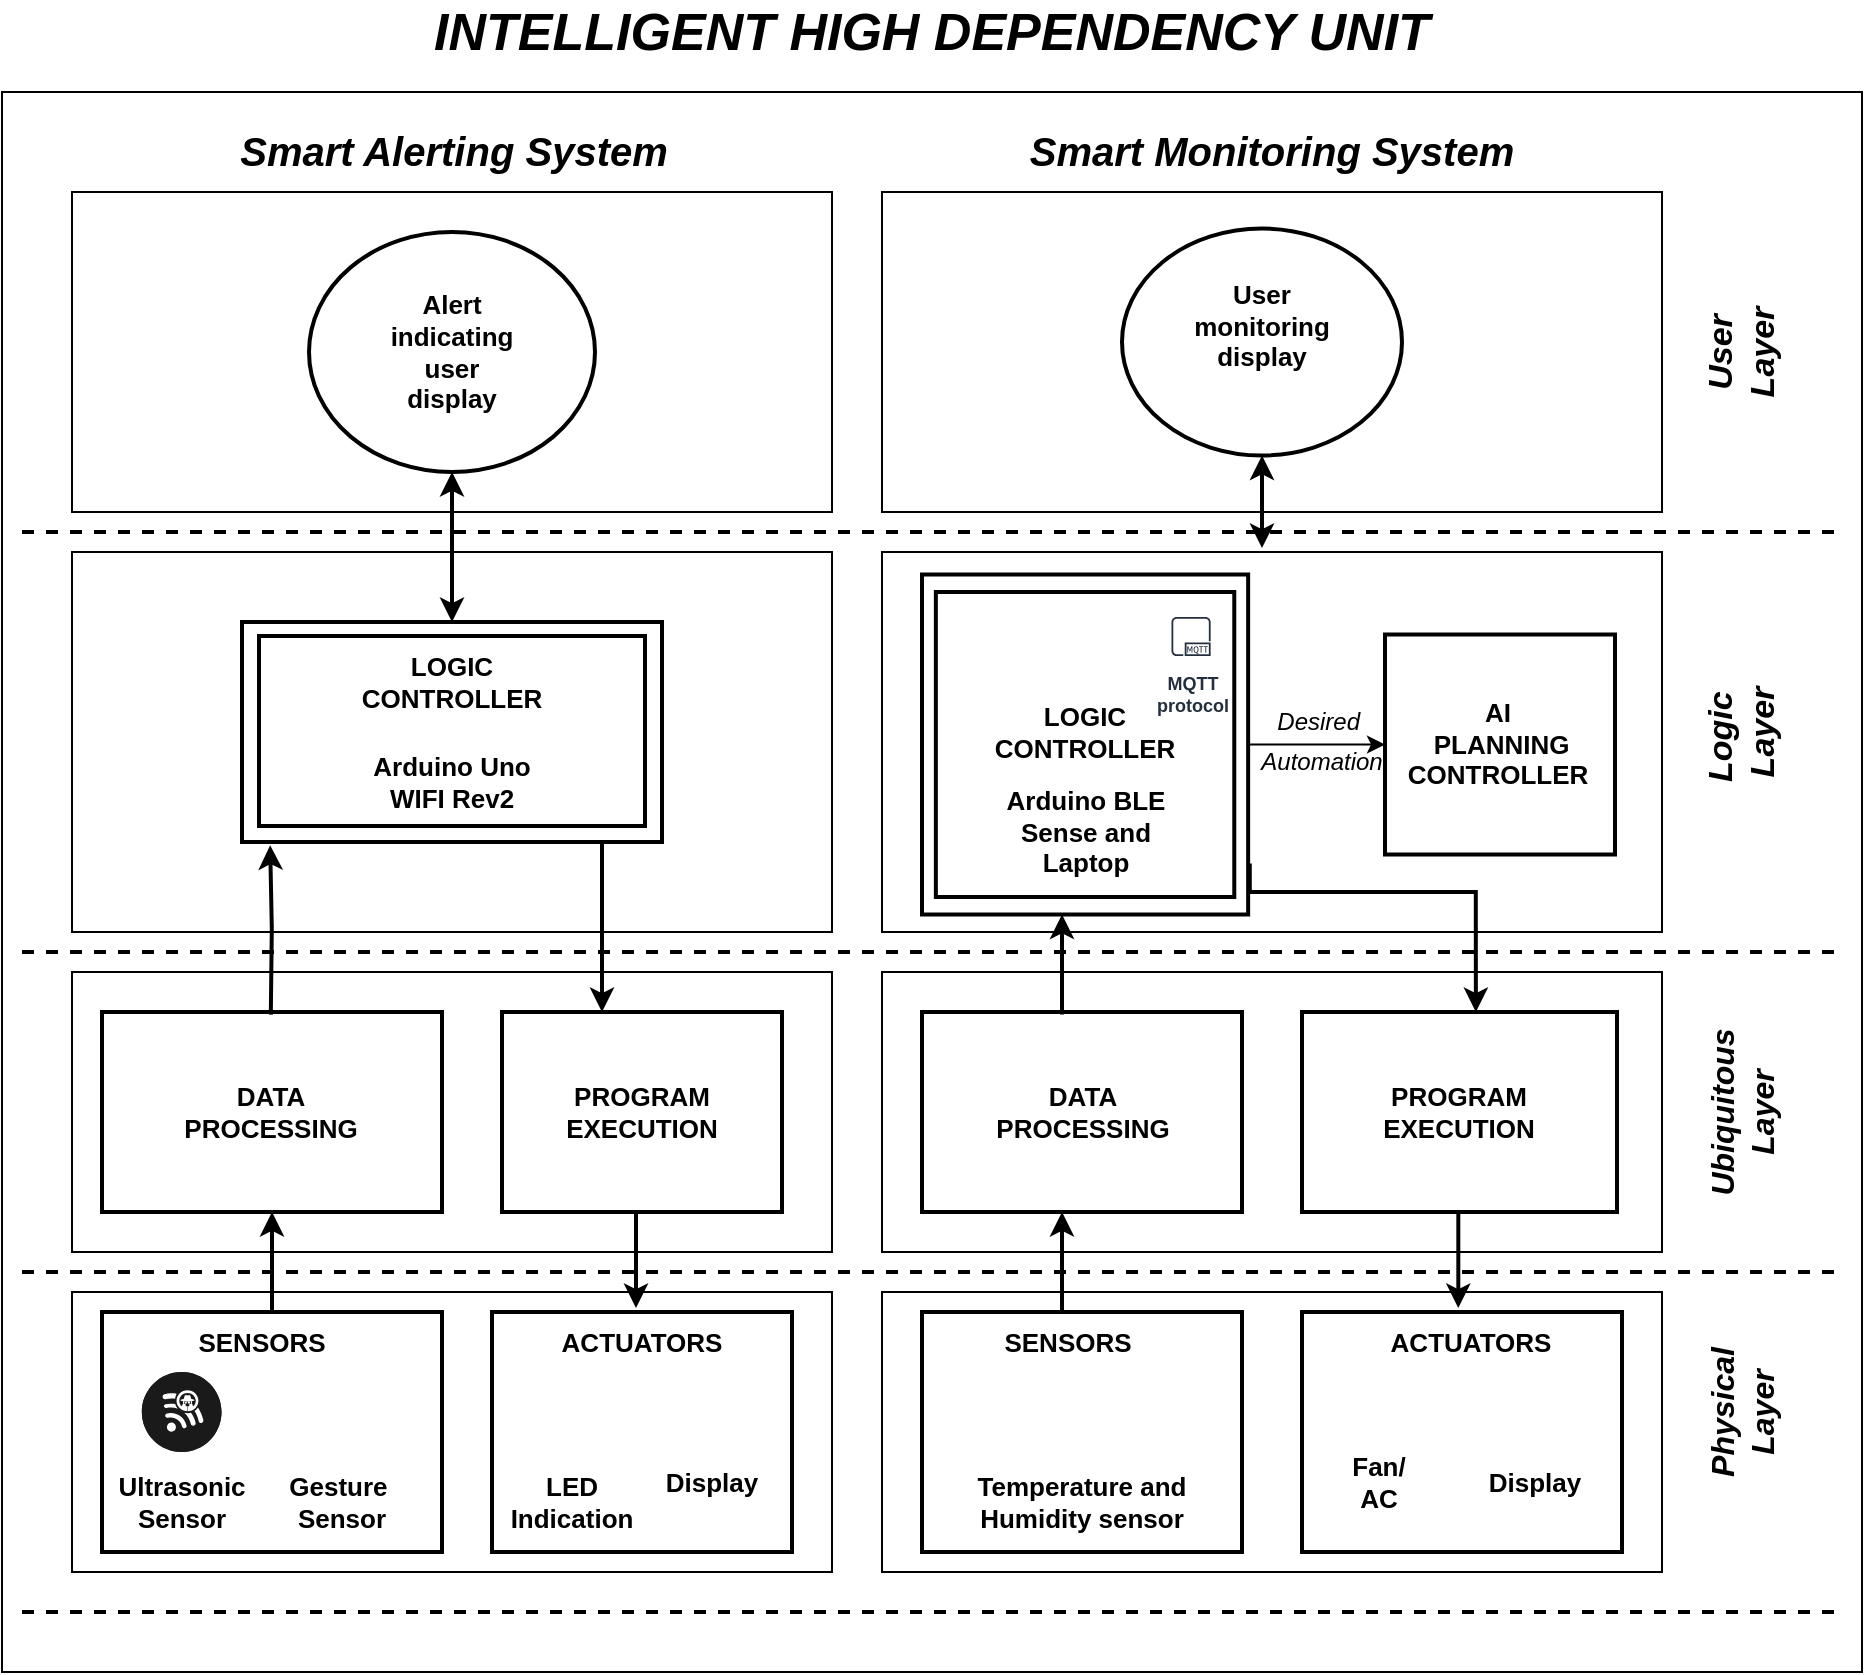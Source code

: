 <mxfile version="14.6.12" type="device"><diagram id="TDn6u3CqOv_SpoJ7cF0a" name="Page-1"><mxGraphModel dx="868" dy="450" grid="1" gridSize="10" guides="1" tooltips="1" connect="1" arrows="1" fold="1" page="1" pageScale="1" pageWidth="2339" pageHeight="3300" math="0" shadow="0"><root><mxCell id="0"/><mxCell id="1" parent="0"/><mxCell id="o5J26UFPdLHg24x6c87d-67" value="" style="rounded=0;whiteSpace=wrap;html=1;fontSize=17;strokeWidth=1;" parent="1" vertex="1"><mxGeometry x="60" y="230" width="930" height="790" as="geometry"/></mxCell><mxCell id="o5J26UFPdLHg24x6c87d-31" value="" style="rounded=0;whiteSpace=wrap;html=1;fontSize=11;strokeWidth=1;" parent="1" vertex="1"><mxGeometry x="95" y="280" width="380" height="160" as="geometry"/></mxCell><mxCell id="3u73HV85L4IYp6hgZmKh-199" value="" style="group" parent="1" vertex="1" connectable="0"><mxGeometry x="720" y="840" width="170" height="130" as="geometry"/></mxCell><mxCell id="o5J26UFPdLHg24x6c87d-45" value="" style="rounded=0;whiteSpace=wrap;html=1;fontSize=11;strokeWidth=1;" parent="3u73HV85L4IYp6hgZmKh-199" vertex="1"><mxGeometry x="-220" y="-10" width="390" height="140" as="geometry"/></mxCell><mxCell id="3u73HV85L4IYp6hgZmKh-200" value="" style="rounded=0;whiteSpace=wrap;html=1;strokeWidth=2;" parent="3u73HV85L4IYp6hgZmKh-199" vertex="1"><mxGeometry x="-10" width="160" height="120" as="geometry"/></mxCell><mxCell id="3u73HV85L4IYp6hgZmKh-201" value="&lt;span style=&quot;font-size: 13px;&quot;&gt;ACTUATORS&lt;/span&gt;" style="text;html=1;strokeColor=none;fillColor=none;align=center;verticalAlign=middle;whiteSpace=wrap;rounded=0;fontSize=13;fontStyle=1" parent="3u73HV85L4IYp6hgZmKh-199" vertex="1"><mxGeometry x="27.891" y="10" width="92.969" height="10" as="geometry"/></mxCell><mxCell id="3u73HV85L4IYp6hgZmKh-203" value="" style="shape=image;html=1;verticalAlign=top;verticalLabelPosition=bottom;labelBackgroundColor=#ffffff;imageAspect=0;aspect=fixed;image=https://cdn1.iconfinder.com/data/icons/essentials-pack/96/computer_screen_display_monitor_desktop-128.png;fontSize=13;fontColor=#1A1A1A;strokeWidth=7;fillColor=#1A1A1A;" parent="3u73HV85L4IYp6hgZmKh-199" vertex="1"><mxGeometry x="88.32" y="35" width="28.924" height="28.924" as="geometry"/></mxCell><mxCell id="3u73HV85L4IYp6hgZmKh-204" value="&lt;b style=&quot;font-size: 13px&quot;&gt;Fan/ AC&lt;/b&gt;" style="text;html=1;strokeColor=none;fillColor=none;align=center;verticalAlign=middle;whiteSpace=wrap;rounded=0;fontSize=13;fontStyle=0" parent="3u73HV85L4IYp6hgZmKh-199" vertex="1"><mxGeometry x="10" y="80" width="37.19" height="10" as="geometry"/></mxCell><mxCell id="3u73HV85L4IYp6hgZmKh-205" value="&lt;b style=&quot;font-size: 13px&quot;&gt;Display&lt;/b&gt;" style="text;html=1;strokeColor=none;fillColor=none;align=center;verticalAlign=middle;whiteSpace=wrap;rounded=0;fontSize=13;fontStyle=0" parent="3u73HV85L4IYp6hgZmKh-199" vertex="1"><mxGeometry x="88.32" y="80" width="37.188" height="10" as="geometry"/></mxCell><mxCell id="o5J26UFPdLHg24x6c87d-1" value="" style="shape=image;html=1;verticalAlign=top;verticalLabelPosition=bottom;labelBackgroundColor=#ffffff;imageAspect=0;aspect=fixed;image=https://cdn3.iconfinder.com/data/icons/travelling-icon-set/800/fan-128.png" parent="3u73HV85L4IYp6hgZmKh-199" vertex="1"><mxGeometry x="9.998" y="32.64" width="33.651" height="33.651" as="geometry"/></mxCell><mxCell id="3u73HV85L4IYp6hgZmKh-195" value="" style="group;strokeWidth=2;" parent="3u73HV85L4IYp6hgZmKh-199" vertex="1" connectable="0"><mxGeometry x="-200" width="160" height="120" as="geometry"/></mxCell><mxCell id="3u73HV85L4IYp6hgZmKh-4" value="" style="rounded=0;whiteSpace=wrap;html=1;strokeWidth=2;" parent="3u73HV85L4IYp6hgZmKh-195" vertex="1"><mxGeometry width="160" height="120" as="geometry"/></mxCell><mxCell id="3u73HV85L4IYp6hgZmKh-6" value="&lt;span style=&quot;font-size: 13px;&quot;&gt;SENSORS&lt;/span&gt;" style="text;html=1;strokeColor=none;fillColor=none;align=center;verticalAlign=middle;whiteSpace=wrap;rounded=0;fontStyle=1;fontSize=13;" parent="3u73HV85L4IYp6hgZmKh-195" vertex="1"><mxGeometry x="52.5" y="10" width="40" height="10" as="geometry"/></mxCell><mxCell id="3u73HV85L4IYp6hgZmKh-188" value="" style="shape=image;html=1;verticalAlign=top;verticalLabelPosition=bottom;labelBackgroundColor=#ffffff;imageAspect=0;aspect=fixed;image=https://cdn1.iconfinder.com/data/icons/iconnice-vector-icon/30/Vector-icons_49-128.png;fontSize=13;fontColor=#1A1A1A;strokeWidth=7;fillColor=#1A1A1A;" parent="3u73HV85L4IYp6hgZmKh-195" vertex="1"><mxGeometry x="20" y="25" width="50" height="50" as="geometry"/></mxCell><mxCell id="3u73HV85L4IYp6hgZmKh-192" value="" style="shape=image;html=1;verticalAlign=top;verticalLabelPosition=bottom;labelBackgroundColor=#ffffff;imageAspect=0;aspect=fixed;image=https://cdn0.iconfinder.com/data/icons/feather/96/drop-128.png;fontSize=13;fontColor=#000000;strokeWidth=7;fillColor=#1A1A1A;" parent="3u73HV85L4IYp6hgZmKh-195" vertex="1"><mxGeometry x="92.5" y="25" width="45" height="45" as="geometry"/></mxCell><mxCell id="3u73HV85L4IYp6hgZmKh-193" value="&lt;b style=&quot;font-size: 13px&quot;&gt;Temperature and Humidity sensor&lt;/b&gt;" style="text;html=1;strokeColor=none;fillColor=none;align=center;verticalAlign=middle;whiteSpace=wrap;rounded=0;fontSize=13;fontStyle=0" parent="3u73HV85L4IYp6hgZmKh-195" vertex="1"><mxGeometry x="20" y="90" width="120" height="10" as="geometry"/></mxCell><mxCell id="o5J26UFPdLHg24x6c87d-42" value="" style="rounded=0;whiteSpace=wrap;html=1;fontSize=11;strokeWidth=1;" parent="1" vertex="1"><mxGeometry x="95" y="830" width="380" height="140" as="geometry"/></mxCell><mxCell id="o5J26UFPdLHg24x6c87d-40" value="" style="rounded=0;whiteSpace=wrap;html=1;fontSize=11;strokeWidth=1;" parent="1" vertex="1"><mxGeometry x="95" y="670" width="380" height="140" as="geometry"/></mxCell><mxCell id="o5J26UFPdLHg24x6c87d-29" value="" style="rounded=0;whiteSpace=wrap;html=1;fontSize=11;strokeWidth=1;" parent="1" vertex="1"><mxGeometry x="500" y="460" width="390" height="190" as="geometry"/></mxCell><mxCell id="o5J26UFPdLHg24x6c87d-28" value="" style="rounded=0;whiteSpace=wrap;html=1;fontSize=11;strokeWidth=1;" parent="1" vertex="1"><mxGeometry x="95" y="460" width="380" height="190" as="geometry"/></mxCell><mxCell id="3u73HV85L4IYp6hgZmKh-176" value="" style="group" parent="1" vertex="1" connectable="0"><mxGeometry x="110" y="840" width="170" height="120" as="geometry"/></mxCell><mxCell id="3u73HV85L4IYp6hgZmKh-1" value="&lt;span style=&quot;color: rgba(0 , 0 , 0 , 0) ; font-family: monospace ; font-size: 0px&quot;&gt;%3CmxGraphModel%3E%3Croot%3E%3CmxCell%20id%3D%220%22%2F%3E%3CmxCell%20id%3D%221%22%20parent%3D%220%22%2F%3E%3CmxCell%20id%3D%222%22%20value%3D%22%26lt%3Bb%20style%3D%26quot%3Bfont-size%3A%2013px%3B%26quot%3B%26gt%3BUltrasonic%20Sensor%26lt%3B%2Fb%26gt%3B%22%20style%3D%22text%3Bhtml%3D1%3BstrokeColor%3Dnone%3BfillColor%3Dnone%3Balign%3Dcenter%3BverticalAlign%3Dmiddle%3BwhiteSpace%3Dwrap%3Brounded%3D0%3BfontSize%3D13%3BfontStyle%3D0%22%20vertex%3D%221%22%20parent%3D%221%22%3E%3CmxGeometry%20x%3D%22230%22%20y%3D%22930%22%20width%3D%2240%22%20height%3D%2210%22%20as%3D%22geometry%22%2F%3E%3C%2FmxCell%3E%3C%2Froot%3E%3C%2FmxGraphModel%3E&lt;/span&gt;" style="rounded=0;whiteSpace=wrap;html=1;strokeWidth=2;" parent="3u73HV85L4IYp6hgZmKh-176" vertex="1"><mxGeometry width="170" height="120" as="geometry"/></mxCell><mxCell id="3u73HV85L4IYp6hgZmKh-3" value="&lt;b style=&quot;font-size: 13px;&quot;&gt;SENSORS&lt;/b&gt;" style="text;html=1;strokeColor=none;fillColor=none;align=center;verticalAlign=middle;whiteSpace=wrap;rounded=0;fontSize=13;" parent="3u73HV85L4IYp6hgZmKh-176" vertex="1"><mxGeometry x="54.785" y="10" width="49.805" height="10" as="geometry"/></mxCell><mxCell id="3u73HV85L4IYp6hgZmKh-9" value="" style="verticalLabelPosition=bottom;html=1;strokeColor=#ffffff;verticalAlign=top;align=center;points=[[0.145,0.145,0],[0.5,0,0],[0.855,0.145,0],[1,0.5,0],[0.855,0.855,0],[0.5,1,0],[0.145,0.855,0],[0,0.5,0]];pointerEvents=1;shape=mxgraph.cisco_safe.compositeIcon;bgIcon=ellipse;resIcon=mxgraph.cisco_safe.capability.wireless_rogue_detection;fillColor=#1A1A1A;" parent="3u73HV85L4IYp6hgZmKh-176" vertex="1"><mxGeometry x="19.922" y="30" width="39.844" height="40" as="geometry"/></mxCell><mxCell id="3u73HV85L4IYp6hgZmKh-169" value="" style="shape=image;html=1;verticalAlign=top;verticalLabelPosition=bottom;labelBackgroundColor=#FFFFFF;imageAspect=0;aspect=fixed;image=https://cdn3.iconfinder.com/data/icons/handheld-devices-and-hand-gestures/400/Handheld-07-128.png;fillColor=#1A1A1A;strokeWidth=7;" parent="3u73HV85L4IYp6hgZmKh-176" vertex="1"><mxGeometry x="99.609" y="30" width="41.25" height="41.25" as="geometry"/></mxCell><mxCell id="3u73HV85L4IYp6hgZmKh-172" value="&lt;b style=&quot;font-size: 13px;&quot;&gt;Ultrasonic Sensor&lt;/b&gt;" style="text;html=1;strokeColor=none;fillColor=none;align=center;verticalAlign=middle;whiteSpace=wrap;rounded=0;fontSize=13;fontStyle=0" parent="3u73HV85L4IYp6hgZmKh-176" vertex="1"><mxGeometry x="19.922" y="90" width="39.844" height="10" as="geometry"/></mxCell><mxCell id="3u73HV85L4IYp6hgZmKh-174" value="&lt;b style=&quot;font-size: 13px&quot;&gt;Gesture&amp;nbsp; Sensor&lt;/b&gt;" style="text;html=1;strokeColor=none;fillColor=none;align=center;verticalAlign=middle;whiteSpace=wrap;rounded=0;fontSize=13;fontStyle=0" parent="3u73HV85L4IYp6hgZmKh-176" vertex="1"><mxGeometry x="99.609" y="90" width="39.844" height="10" as="geometry"/></mxCell><mxCell id="3u73HV85L4IYp6hgZmKh-187" value="" style="group" parent="1" vertex="1" connectable="0"><mxGeometry x="300" y="840" width="160" height="120" as="geometry"/></mxCell><mxCell id="3u73HV85L4IYp6hgZmKh-2" value="" style="rounded=0;whiteSpace=wrap;html=1;strokeWidth=2;" parent="3u73HV85L4IYp6hgZmKh-187" vertex="1"><mxGeometry x="5" width="150" height="120" as="geometry"/></mxCell><mxCell id="3u73HV85L4IYp6hgZmKh-7" value="&lt;span style=&quot;font-size: 13px;&quot;&gt;ACTUATORS&lt;/span&gt;" style="text;html=1;strokeColor=none;fillColor=none;align=center;verticalAlign=middle;whiteSpace=wrap;rounded=0;fontSize=13;fontStyle=1" parent="3u73HV85L4IYp6hgZmKh-187" vertex="1"><mxGeometry x="30" y="10" width="100" height="10" as="geometry"/></mxCell><mxCell id="3u73HV85L4IYp6hgZmKh-181" value="" style="shape=image;html=1;verticalAlign=top;verticalLabelPosition=bottom;labelBackgroundColor=#ffffff;imageAspect=0;aspect=fixed;image=https://cdn2.iconfinder.com/data/icons/electronic-13/480/6-electronic-led-icon-2-128.png;fontSize=13;fontColor=#1A1A1A;strokeWidth=7;fillColor=#1A1A1A;fontStyle=0" parent="3u73HV85L4IYp6hgZmKh-187" vertex="1"><mxGeometry x="20" y="30" width="39.375" height="39.375" as="geometry"/></mxCell><mxCell id="3u73HV85L4IYp6hgZmKh-184" value="" style="shape=image;html=1;verticalAlign=top;verticalLabelPosition=bottom;labelBackgroundColor=#ffffff;imageAspect=0;aspect=fixed;image=https://cdn1.iconfinder.com/data/icons/essentials-pack/96/computer_screen_display_monitor_desktop-128.png;fontSize=13;fontColor=#1A1A1A;strokeWidth=7;fillColor=#1A1A1A;" parent="3u73HV85L4IYp6hgZmKh-187" vertex="1"><mxGeometry x="95" y="35" width="30.625" height="30.625" as="geometry"/></mxCell><mxCell id="3u73HV85L4IYp6hgZmKh-185" value="&lt;b style=&quot;font-size: 13px&quot;&gt;LED Indication&lt;/b&gt;" style="text;html=1;strokeColor=none;fillColor=none;align=center;verticalAlign=middle;whiteSpace=wrap;rounded=0;fontSize=13;fontStyle=0" parent="3u73HV85L4IYp6hgZmKh-187" vertex="1"><mxGeometry x="25.003" y="90" width="40" height="10" as="geometry"/></mxCell><mxCell id="3u73HV85L4IYp6hgZmKh-186" value="&lt;b style=&quot;font-size: 13px&quot;&gt;Display&lt;/b&gt;" style="text;html=1;strokeColor=none;fillColor=none;align=center;verticalAlign=middle;whiteSpace=wrap;rounded=0;fontSize=13;fontStyle=0" parent="3u73HV85L4IYp6hgZmKh-187" vertex="1"><mxGeometry x="95" y="80" width="40" height="10" as="geometry"/></mxCell><mxCell id="3u73HV85L4IYp6hgZmKh-213" value="" style="group" parent="1" vertex="1" connectable="0"><mxGeometry x="310" y="690" width="140" height="100" as="geometry"/></mxCell><mxCell id="3u73HV85L4IYp6hgZmKh-209" value="" style="rounded=0;whiteSpace=wrap;html=1;labelBackgroundColor=#FFFFFF;fontSize=13;fontColor=#FFFFFF;strokeWidth=2;fillColor=none;" parent="3u73HV85L4IYp6hgZmKh-213" vertex="1"><mxGeometry width="140" height="100" as="geometry"/></mxCell><mxCell id="3u73HV85L4IYp6hgZmKh-210" value="&lt;font color=&quot;#000000&quot;&gt;&lt;b&gt;PROGRAM EXECUTION&lt;/b&gt;&lt;/font&gt;" style="text;html=1;strokeColor=none;fillColor=none;align=center;verticalAlign=middle;whiteSpace=wrap;rounded=0;labelBackgroundColor=#FFFFFF;fontSize=13;fontColor=#FFFFFF;" parent="3u73HV85L4IYp6hgZmKh-213" vertex="1"><mxGeometry x="50" y="40" width="40" height="20" as="geometry"/></mxCell><mxCell id="3u73HV85L4IYp6hgZmKh-214" value="" style="group" parent="1" vertex="1" connectable="0"><mxGeometry x="110" y="690" width="170" height="100" as="geometry"/></mxCell><mxCell id="3u73HV85L4IYp6hgZmKh-207" value="" style="rounded=0;whiteSpace=wrap;html=1;labelBackgroundColor=#FFFFFF;fontSize=13;fontColor=#FFFFFF;strokeWidth=2;fillColor=none;" parent="3u73HV85L4IYp6hgZmKh-214" vertex="1"><mxGeometry width="170" height="100" as="geometry"/></mxCell><mxCell id="3u73HV85L4IYp6hgZmKh-208" value="&lt;font color=&quot;#000000&quot;&gt;&lt;b&gt;DATA PROCESSING&lt;/b&gt;&lt;/font&gt;" style="text;html=1;strokeColor=none;fillColor=none;align=center;verticalAlign=middle;whiteSpace=wrap;rounded=0;labelBackgroundColor=#FFFFFF;fontSize=13;fontColor=#FFFFFF;" parent="3u73HV85L4IYp6hgZmKh-214" vertex="1"><mxGeometry x="62.333" y="40" width="45.333" height="20" as="geometry"/></mxCell><mxCell id="3u73HV85L4IYp6hgZmKh-226" value="" style="group" parent="1" vertex="1" connectable="0"><mxGeometry x="213.5" y="305" width="261.5" height="155" as="geometry"/></mxCell><mxCell id="3u73HV85L4IYp6hgZmKh-223" value="&lt;font color=&quot;#000000&quot;&gt;Alert indicating user display&lt;/font&gt;" style="text;html=1;strokeColor=none;fillColor=none;align=center;verticalAlign=middle;whiteSpace=wrap;rounded=0;labelBackgroundColor=#FFFFFF;fontSize=13;fontColor=#FFFFFF;fontStyle=1" parent="3u73HV85L4IYp6hgZmKh-226" vertex="1"><mxGeometry x="49.5" y="42.778" width="44" height="24.444" as="geometry"/></mxCell><mxCell id="3u73HV85L4IYp6hgZmKh-224" style="edgeStyle=orthogonalEdgeStyle;rounded=0;orthogonalLoop=1;jettySize=auto;html=1;exitX=0.5;exitY=1;exitDx=0;exitDy=0;fontSize=13;fontColor=#FFFFFF;" parent="3u73HV85L4IYp6hgZmKh-226" source="3u73HV85L4IYp6hgZmKh-223" target="3u73HV85L4IYp6hgZmKh-223" edge="1"><mxGeometry relative="1" as="geometry"/></mxCell><mxCell id="3u73HV85L4IYp6hgZmKh-225" value="" style="ellipse;whiteSpace=wrap;html=1;labelBackgroundColor=#FFFFFF;fontSize=13;fontColor=#FFFFFF;strokeWidth=2;fillColor=none;align=center;" parent="3u73HV85L4IYp6hgZmKh-226" vertex="1"><mxGeometry y="-5" width="143" height="120" as="geometry"/></mxCell><mxCell id="3u73HV85L4IYp6hgZmKh-237" value="" style="group" parent="1" vertex="1" connectable="0"><mxGeometry x="710" y="690" width="180" height="120" as="geometry"/></mxCell><mxCell id="o5J26UFPdLHg24x6c87d-41" value="" style="rounded=0;whiteSpace=wrap;html=1;fontSize=11;strokeWidth=1;" parent="3u73HV85L4IYp6hgZmKh-237" vertex="1"><mxGeometry x="-210" y="-20" width="390" height="140" as="geometry"/></mxCell><mxCell id="3u73HV85L4IYp6hgZmKh-238" value="" style="rounded=0;whiteSpace=wrap;html=1;labelBackgroundColor=#FFFFFF;fontSize=13;fontColor=#FFFFFF;strokeWidth=2;fillColor=none;" parent="3u73HV85L4IYp6hgZmKh-237" vertex="1"><mxGeometry width="157.5" height="100" as="geometry"/></mxCell><mxCell id="3u73HV85L4IYp6hgZmKh-239" value="&lt;font color=&quot;#000000&quot;&gt;&lt;b&gt;PROGRAM EXECUTION&lt;/b&gt;&lt;/font&gt;" style="text;html=1;strokeColor=none;fillColor=none;align=center;verticalAlign=middle;whiteSpace=wrap;rounded=0;labelBackgroundColor=#FFFFFF;fontSize=13;fontColor=#FFFFFF;" parent="3u73HV85L4IYp6hgZmKh-237" vertex="1"><mxGeometry x="56.25" y="40" width="45" height="20" as="geometry"/></mxCell><mxCell id="o5J26UFPdLHg24x6c87d-49" value="" style="edgeStyle=orthogonalEdgeStyle;rounded=0;orthogonalLoop=1;jettySize=auto;html=1;strokeWidth=2;" parent="3u73HV85L4IYp6hgZmKh-237" edge="1"><mxGeometry relative="1" as="geometry"><mxPoint x="-120" y="150.0" as="sourcePoint"/><mxPoint x="-120" y="100.0" as="targetPoint"/></mxGeometry></mxCell><mxCell id="o5J26UFPdLHg24x6c87d-50" value="" style="edgeStyle=orthogonalEdgeStyle;rounded=0;orthogonalLoop=1;jettySize=auto;html=1;strokeWidth=2;" parent="3u73HV85L4IYp6hgZmKh-237" edge="1"><mxGeometry relative="1" as="geometry"><mxPoint x="78.16" y="100.0" as="sourcePoint"/><mxPoint x="78.16" y="148" as="targetPoint"/></mxGeometry></mxCell><mxCell id="3u73HV85L4IYp6hgZmKh-240" value="" style="group" parent="1" vertex="1" connectable="0"><mxGeometry x="520" y="690" width="160" height="100" as="geometry"/></mxCell><mxCell id="3u73HV85L4IYp6hgZmKh-241" value="" style="rounded=0;whiteSpace=wrap;html=1;labelBackgroundColor=#FFFFFF;fontSize=13;fontColor=#FFFFFF;strokeWidth=2;fillColor=none;" parent="3u73HV85L4IYp6hgZmKh-240" vertex="1"><mxGeometry width="160" height="100" as="geometry"/></mxCell><mxCell id="3u73HV85L4IYp6hgZmKh-242" value="&lt;font color=&quot;#000000&quot;&gt;&lt;b&gt;DATA PROCESSING&lt;/b&gt;&lt;/font&gt;" style="text;html=1;strokeColor=none;fillColor=none;align=center;verticalAlign=middle;whiteSpace=wrap;rounded=0;labelBackgroundColor=#FFFFFF;fontSize=13;fontColor=#FFFFFF;" parent="3u73HV85L4IYp6hgZmKh-240" vertex="1"><mxGeometry x="58.667" y="40" width="42.667" height="20" as="geometry"/></mxCell><mxCell id="3u73HV85L4IYp6hgZmKh-263" value="" style="group" parent="1" vertex="1" connectable="0"><mxGeometry x="180" y="495" width="210" height="110" as="geometry"/></mxCell><mxCell id="3u73HV85L4IYp6hgZmKh-221" value="" style="group" parent="3u73HV85L4IYp6hgZmKh-263" vertex="1" connectable="0"><mxGeometry width="210" height="110" as="geometry"/></mxCell><mxCell id="3u73HV85L4IYp6hgZmKh-215" value="&lt;font color=&quot;#000000&quot;&gt;LOGIC CONTROLLER&lt;/font&gt;" style="text;html=1;strokeColor=none;fillColor=none;align=center;verticalAlign=middle;whiteSpace=wrap;rounded=0;labelBackgroundColor=#FFFFFF;fontSize=13;fontColor=#FFFFFF;fontStyle=1" parent="3u73HV85L4IYp6hgZmKh-221" vertex="1"><mxGeometry x="70" y="10" width="70" height="40" as="geometry"/></mxCell><mxCell id="3u73HV85L4IYp6hgZmKh-217" value="&lt;font color=&quot;#000000&quot; style=&quot;font-size: 13px;&quot;&gt;Arduino Uno&lt;br style=&quot;font-size: 13px;&quot;&gt;WIFI Rev2&lt;/font&gt;" style="text;html=1;strokeColor=none;fillColor=none;align=center;verticalAlign=middle;whiteSpace=wrap;rounded=0;labelBackgroundColor=#FFFFFF;fontSize=13;fontColor=#FFFFFF;fontStyle=1" parent="3u73HV85L4IYp6hgZmKh-221" vertex="1"><mxGeometry x="30" y="60" width="150" height="40" as="geometry"/></mxCell><mxCell id="3u73HV85L4IYp6hgZmKh-220" value="" style="rounded=0;whiteSpace=wrap;html=1;labelBackgroundColor=#FFFFFF;fontSize=13;fontColor=#FFFFFF;strokeWidth=2;fillColor=none;align=center;" parent="3u73HV85L4IYp6hgZmKh-221" vertex="1"><mxGeometry x="8.5" y="7" width="193" height="95" as="geometry"/></mxCell><mxCell id="3u73HV85L4IYp6hgZmKh-211" value="" style="rounded=0;whiteSpace=wrap;html=1;labelBackgroundColor=#FFFFFF;fontSize=13;fontColor=#FFFFFF;strokeWidth=2;fillColor=none;align=center;" parent="3u73HV85L4IYp6hgZmKh-263" vertex="1"><mxGeometry width="210" height="110" as="geometry"/></mxCell><mxCell id="3u73HV85L4IYp6hgZmKh-276" value="" style="group" parent="1" vertex="1" connectable="0"><mxGeometry x="740" y="501.25" width="115" height="110" as="geometry"/></mxCell><mxCell id="3u73HV85L4IYp6hgZmKh-266" value="" style="rounded=0;whiteSpace=wrap;html=1;labelBackgroundColor=#FFFFFF;fontSize=13;fontColor=#000000;strokeWidth=2;fillColor=none;align=center;" parent="3u73HV85L4IYp6hgZmKh-276" vertex="1"><mxGeometry x="11.5" width="115.0" height="110" as="geometry"/></mxCell><mxCell id="3u73HV85L4IYp6hgZmKh-267" value="&lt;b&gt;AI&lt;br&gt;&amp;nbsp;PLANNING CONTROLLER&lt;/b&gt;" style="text;html=1;strokeColor=none;fillColor=none;align=center;verticalAlign=middle;whiteSpace=wrap;rounded=0;labelBackgroundColor=#FFFFFF;fontSize=13;fontColor=#000000;" parent="3u73HV85L4IYp6hgZmKh-276" vertex="1"><mxGeometry x="34.5" y="35" width="65.5" height="40" as="geometry"/></mxCell><mxCell id="o5J26UFPdLHg24x6c87d-4" value="" style="group" parent="1" vertex="1" connectable="0"><mxGeometry x="520" y="471.25" width="170" height="170" as="geometry"/></mxCell><mxCell id="o5J26UFPdLHg24x6c87d-3" value="" style="group" parent="o5J26UFPdLHg24x6c87d-4" vertex="1" connectable="0"><mxGeometry width="170" height="170" as="geometry"/></mxCell><mxCell id="3u73HV85L4IYp6hgZmKh-274" value="" style="group" parent="o5J26UFPdLHg24x6c87d-3" vertex="1" connectable="0"><mxGeometry y="18.75" width="170" height="151.25" as="geometry"/></mxCell><mxCell id="3u73HV85L4IYp6hgZmKh-257" value="" style="group" parent="3u73HV85L4IYp6hgZmKh-274" vertex="1" connectable="0"><mxGeometry y="40" width="170" height="111.25" as="geometry"/></mxCell><mxCell id="3u73HV85L4IYp6hgZmKh-252" value="" style="rounded=0;whiteSpace=wrap;html=1;labelBackgroundColor=#FFFFFF;fontSize=13;fontColor=#FFFFFF;strokeWidth=2;fillColor=none;align=center;" parent="3u73HV85L4IYp6hgZmKh-257" vertex="1"><mxGeometry x="6.93" y="-50" width="149.209" height="152.5" as="geometry"/></mxCell><mxCell id="3u73HV85L4IYp6hgZmKh-254" value="Arduino BLE Sense and Laptop" style="text;html=1;strokeColor=none;fillColor=none;align=center;verticalAlign=middle;whiteSpace=wrap;rounded=0;labelBackgroundColor=#FFFFFF;fontSize=13;fontColor=#000000;fontStyle=1" parent="3u73HV85L4IYp6hgZmKh-257" vertex="1"><mxGeometry x="31.595" y="60" width="99.88" height="20" as="geometry"/></mxCell><mxCell id="3u73HV85L4IYp6hgZmKh-253" value="&lt;b&gt;LOGIC CONTROLLER&lt;/b&gt;" style="text;html=1;strokeColor=none;fillColor=none;align=center;verticalAlign=middle;whiteSpace=wrap;rounded=0;labelBackgroundColor=#FFFFFF;fontSize=13;" parent="3u73HV85L4IYp6hgZmKh-257" vertex="1"><mxGeometry x="65.228" y="10" width="32.614" height="20" as="geometry"/></mxCell><mxCell id="3u73HV85L4IYp6hgZmKh-269" value="MQTT&#10;protocol" style="outlineConnect=0;fontColor=#232F3E;gradientColor=none;strokeColor=#232F3E;fillColor=#ffffff;verticalLabelPosition=bottom;verticalAlign=top;align=center;html=1;fontSize=9;fontStyle=1;aspect=fixed;shape=mxgraph.aws4.resourceIcon;resIcon=mxgraph.aws4.mqtt_protocol;labelBackgroundColor=#FFFFFF;strokeWidth=7;" parent="3u73HV85L4IYp6hgZmKh-274" vertex="1"><mxGeometry x="122.302" width="24.46" height="24.46" as="geometry"/></mxCell><mxCell id="3u73HV85L4IYp6hgZmKh-251" value="" style="rounded=0;whiteSpace=wrap;html=1;labelBackgroundColor=#FFFFFF;fontSize=13;fontColor=#FFFFFF;strokeWidth=2;fillColor=none;align=center;" parent="o5J26UFPdLHg24x6c87d-4" vertex="1"><mxGeometry width="163.07" height="170" as="geometry"/></mxCell><mxCell id="o5J26UFPdLHg24x6c87d-8" value="" style="edgeStyle=orthogonalEdgeStyle;rounded=0;orthogonalLoop=1;jettySize=auto;html=1;entryX=0;entryY=0.5;entryDx=0;entryDy=0;" parent="1" source="3u73HV85L4IYp6hgZmKh-251" target="3u73HV85L4IYp6hgZmKh-266" edge="1"><mxGeometry relative="1" as="geometry"><mxPoint x="860" y="556.25" as="targetPoint"/><Array as="points"><mxPoint x="720" y="556"/><mxPoint x="720" y="556"/></Array></mxGeometry></mxCell><mxCell id="o5J26UFPdLHg24x6c87d-9" value="Desired&amp;nbsp;" style="text;html=1;strokeColor=none;fillColor=none;align=center;verticalAlign=middle;whiteSpace=wrap;rounded=0;fontStyle=2" parent="1" vertex="1"><mxGeometry x="700" y="530" width="40" height="30" as="geometry"/></mxCell><mxCell id="o5J26UFPdLHg24x6c87d-10" value="&lt;i&gt;Automation&lt;/i&gt;" style="text;html=1;strokeColor=none;fillColor=none;align=center;verticalAlign=middle;whiteSpace=wrap;rounded=0;" parent="1" vertex="1"><mxGeometry x="700" y="550" width="40" height="30" as="geometry"/></mxCell><mxCell id="o5J26UFPdLHg24x6c87d-12" value="" style="edgeStyle=orthogonalEdgeStyle;rounded=0;orthogonalLoop=1;jettySize=auto;html=1;strokeWidth=2;" parent="1" source="3u73HV85L4IYp6hgZmKh-1" edge="1"><mxGeometry relative="1" as="geometry"><mxPoint x="195" y="790" as="targetPoint"/></mxGeometry></mxCell><mxCell id="o5J26UFPdLHg24x6c87d-16" value="" style="edgeStyle=orthogonalEdgeStyle;rounded=0;orthogonalLoop=1;jettySize=auto;html=1;strokeWidth=2;" parent="1" edge="1"><mxGeometry relative="1" as="geometry"><mxPoint x="377" y="790" as="sourcePoint"/><mxPoint x="377" y="838" as="targetPoint"/></mxGeometry></mxCell><mxCell id="o5J26UFPdLHg24x6c87d-23" value="" style="endArrow=classic;html=1;strokeWidth=2;" parent="1" edge="1"><mxGeometry width="50" height="50" relative="1" as="geometry"><mxPoint x="360" y="605" as="sourcePoint"/><mxPoint x="360" y="690" as="targetPoint"/><Array as="points"><mxPoint x="360" y="660"/></Array></mxGeometry></mxCell><mxCell id="o5J26UFPdLHg24x6c87d-24" value="" style="endArrow=classic;startArrow=classic;html=1;entryX=0.5;entryY=1;entryDx=0;entryDy=0;exitX=0.5;exitY=0;exitDx=0;exitDy=0;fontSize=11;strokeWidth=2;" parent="1" source="3u73HV85L4IYp6hgZmKh-211" target="3u73HV85L4IYp6hgZmKh-225" edge="1"><mxGeometry width="50" height="50" relative="1" as="geometry"><mxPoint x="510" y="470" as="sourcePoint"/><mxPoint x="560" y="420" as="targetPoint"/></mxGeometry></mxCell><mxCell id="o5J26UFPdLHg24x6c87d-30" value="" style="edgeStyle=orthogonalEdgeStyle;rounded=0;orthogonalLoop=1;jettySize=auto;html=1;strokeWidth=2;entryX=0.067;entryY=1.015;entryDx=0;entryDy=0;entryPerimeter=0;" parent="1" target="3u73HV85L4IYp6hgZmKh-211" edge="1"><mxGeometry relative="1" as="geometry"><mxPoint x="194.41" y="691.31" as="sourcePoint"/><mxPoint x="194.41" y="641.31" as="targetPoint"/><Array as="points"/></mxGeometry></mxCell><mxCell id="o5J26UFPdLHg24x6c87d-46" value="" style="group" parent="1" vertex="1" connectable="0"><mxGeometry x="500" y="280" width="390" height="160" as="geometry"/></mxCell><mxCell id="o5J26UFPdLHg24x6c87d-39" value="" style="rounded=0;whiteSpace=wrap;html=1;fontSize=11;strokeWidth=1;" parent="o5J26UFPdLHg24x6c87d-46" vertex="1"><mxGeometry width="390.0" height="160" as="geometry"/></mxCell><mxCell id="3u73HV85L4IYp6hgZmKh-275" value="" style="group" parent="o5J26UFPdLHg24x6c87d-46" vertex="1" connectable="0"><mxGeometry x="120" y="28.235" width="140" height="103.53" as="geometry"/></mxCell><mxCell id="3u73HV85L4IYp6hgZmKh-248" value="" style="ellipse;whiteSpace=wrap;html=1;labelBackgroundColor=#FFFFFF;fontSize=13;fontColor=#FFFFFF;strokeWidth=2;fillColor=none;align=center;" parent="3u73HV85L4IYp6hgZmKh-275" vertex="1"><mxGeometry y="-10" width="140" height="113.53" as="geometry"/></mxCell><mxCell id="3u73HV85L4IYp6hgZmKh-249" value="&lt;font color=&quot;#000000&quot;&gt;&lt;b&gt;User monitoring display&lt;/b&gt;&lt;/font&gt;" style="text;html=1;strokeColor=none;fillColor=none;align=center;verticalAlign=middle;whiteSpace=wrap;rounded=0;labelBackgroundColor=#FFFFFF;fontSize=13;fontColor=#FFFFFF;" parent="3u73HV85L4IYp6hgZmKh-275" vertex="1"><mxGeometry x="50" width="40" height="78" as="geometry"/></mxCell><mxCell id="o5J26UFPdLHg24x6c87d-26" value="" style="endArrow=classic;startArrow=classic;html=1;entryX=0.5;entryY=1;entryDx=0;entryDy=0;fontSize=11;strokeWidth=2;" parent="1" target="3u73HV85L4IYp6hgZmKh-248" edge="1"><mxGeometry width="50" height="50" relative="1" as="geometry"><mxPoint x="690" y="458" as="sourcePoint"/><mxPoint x="698.82" y="390" as="targetPoint"/></mxGeometry></mxCell><mxCell id="o5J26UFPdLHg24x6c87d-48" value="" style="edgeStyle=orthogonalEdgeStyle;rounded=0;orthogonalLoop=1;jettySize=auto;html=1;strokeWidth=2;" parent="1" edge="1"><mxGeometry relative="1" as="geometry"><mxPoint x="590" y="691.25" as="sourcePoint"/><mxPoint x="590" y="641.25" as="targetPoint"/></mxGeometry></mxCell><mxCell id="o5J26UFPdLHg24x6c87d-51" value="" style="edgeStyle=orthogonalEdgeStyle;rounded=0;orthogonalLoop=1;jettySize=auto;html=1;strokeWidth=2;entryX=0.552;entryY=0;entryDx=0;entryDy=0;entryPerimeter=0;exitX=1.005;exitY=0.85;exitDx=0;exitDy=0;exitPerimeter=0;" parent="1" source="3u73HV85L4IYp6hgZmKh-251" target="3u73HV85L4IYp6hgZmKh-238" edge="1"><mxGeometry relative="1" as="geometry"><mxPoint x="797.32" y="650.0" as="sourcePoint"/><mxPoint x="797" y="680" as="targetPoint"/><Array as="points"><mxPoint x="684" y="630"/><mxPoint x="797" y="630"/></Array></mxGeometry></mxCell><mxCell id="o5J26UFPdLHg24x6c87d-55" value="" style="endArrow=none;dashed=1;html=1;fontSize=11;strokeWidth=2;" parent="1" edge="1"><mxGeometry width="50" height="50" relative="1" as="geometry"><mxPoint x="70" y="450" as="sourcePoint"/><mxPoint x="980" y="450" as="targetPoint"/></mxGeometry></mxCell><mxCell id="o5J26UFPdLHg24x6c87d-56" value="" style="endArrow=none;dashed=1;html=1;fontSize=11;strokeWidth=2;" parent="1" edge="1"><mxGeometry width="50" height="50" relative="1" as="geometry"><mxPoint x="70" y="660" as="sourcePoint"/><mxPoint x="980" y="660" as="targetPoint"/></mxGeometry></mxCell><mxCell id="o5J26UFPdLHg24x6c87d-57" value="" style="endArrow=none;dashed=1;html=1;fontSize=11;strokeWidth=2;" parent="1" edge="1"><mxGeometry width="50" height="50" relative="1" as="geometry"><mxPoint x="70" y="820" as="sourcePoint"/><mxPoint x="980" y="820" as="targetPoint"/></mxGeometry></mxCell><mxCell id="o5J26UFPdLHg24x6c87d-58" value="" style="endArrow=none;dashed=1;html=1;fontSize=11;strokeWidth=2;" parent="1" edge="1"><mxGeometry width="50" height="50" relative="1" as="geometry"><mxPoint x="70" y="990" as="sourcePoint"/><mxPoint x="980" y="990" as="targetPoint"/></mxGeometry></mxCell><mxCell id="o5J26UFPdLHg24x6c87d-63" value="&lt;font size=&quot;1&quot;&gt;&lt;i&gt;&lt;b style=&quot;font-size: 16px&quot;&gt;Physical Layer&lt;/b&gt;&lt;/i&gt;&lt;/font&gt;" style="text;html=1;strokeColor=none;fillColor=none;align=center;verticalAlign=middle;whiteSpace=wrap;rounded=0;fontSize=11;rotation=270;" parent="1" vertex="1"><mxGeometry x="910" y="880" width="40" height="20" as="geometry"/></mxCell><mxCell id="o5J26UFPdLHg24x6c87d-64" value="&lt;font size=&quot;1&quot;&gt;&lt;i&gt;&lt;b style=&quot;font-size: 16px&quot;&gt;Ubiquitous Layer&lt;/b&gt;&lt;/i&gt;&lt;/font&gt;" style="text;html=1;strokeColor=none;fillColor=none;align=center;verticalAlign=middle;whiteSpace=wrap;rounded=0;fontSize=11;rotation=270;" parent="1" vertex="1"><mxGeometry x="910" y="730" width="40" height="20" as="geometry"/></mxCell><mxCell id="o5J26UFPdLHg24x6c87d-65" value="&lt;font style=&quot;font-size: 17px;&quot;&gt;&lt;i style=&quot;font-size: 17px;&quot;&gt;&lt;b style=&quot;font-size: 17px;&quot;&gt;Logic&amp;nbsp; Layer&lt;/b&gt;&lt;/i&gt;&lt;/font&gt;" style="text;html=1;strokeColor=none;fillColor=none;align=center;verticalAlign=middle;whiteSpace=wrap;rounded=0;fontSize=17;rotation=270;" parent="1" vertex="1"><mxGeometry x="910" y="540" width="40" height="20" as="geometry"/></mxCell><mxCell id="o5J26UFPdLHg24x6c87d-66" value="&lt;font style=&quot;font-size: 17px;&quot;&gt;&lt;i style=&quot;font-size: 17px;&quot;&gt;&lt;b style=&quot;font-size: 17px;&quot;&gt;User Layer&lt;/b&gt;&lt;/i&gt;&lt;/font&gt;" style="text;html=1;align=center;verticalAlign=middle;whiteSpace=wrap;rounded=0;fontSize=17;rotation=270;" parent="1" vertex="1"><mxGeometry x="910" y="350" width="40" height="20" as="geometry"/></mxCell><mxCell id="o5J26UFPdLHg24x6c87d-68" value="&lt;b&gt;&lt;i&gt;&lt;font style=&quot;font-size: 20px&quot;&gt;Smart Alerting System&lt;/font&gt;&lt;/i&gt;&lt;/b&gt;" style="text;html=1;strokeColor=none;fillColor=none;align=center;verticalAlign=middle;whiteSpace=wrap;rounded=0;fontSize=17;" parent="1" vertex="1"><mxGeometry x="141" y="250" width="290" height="20" as="geometry"/></mxCell><mxCell id="o5J26UFPdLHg24x6c87d-69" value="&lt;b&gt;&lt;i&gt;&lt;font style=&quot;font-size: 20px&quot;&gt;Smart Monitoring System&lt;/font&gt;&lt;/i&gt;&lt;/b&gt;" style="text;html=1;strokeColor=none;fillColor=none;align=center;verticalAlign=middle;whiteSpace=wrap;rounded=0;fontSize=17;" parent="1" vertex="1"><mxGeometry x="550" y="250" width="290" height="20" as="geometry"/></mxCell><mxCell id="o5J26UFPdLHg24x6c87d-71" value="&lt;b&gt;&lt;i&gt;&lt;font style=&quot;font-size: 26px&quot;&gt;INTELLIGENT HIGH DEPENDENCY UNIT&lt;/font&gt;&lt;/i&gt;&lt;/b&gt;" style="text;html=1;strokeColor=none;fillColor=none;align=center;verticalAlign=middle;whiteSpace=wrap;rounded=0;fontSize=17;" parent="1" vertex="1"><mxGeometry x="135" y="190" width="780" height="20" as="geometry"/></mxCell></root></mxGraphModel></diagram></mxfile>